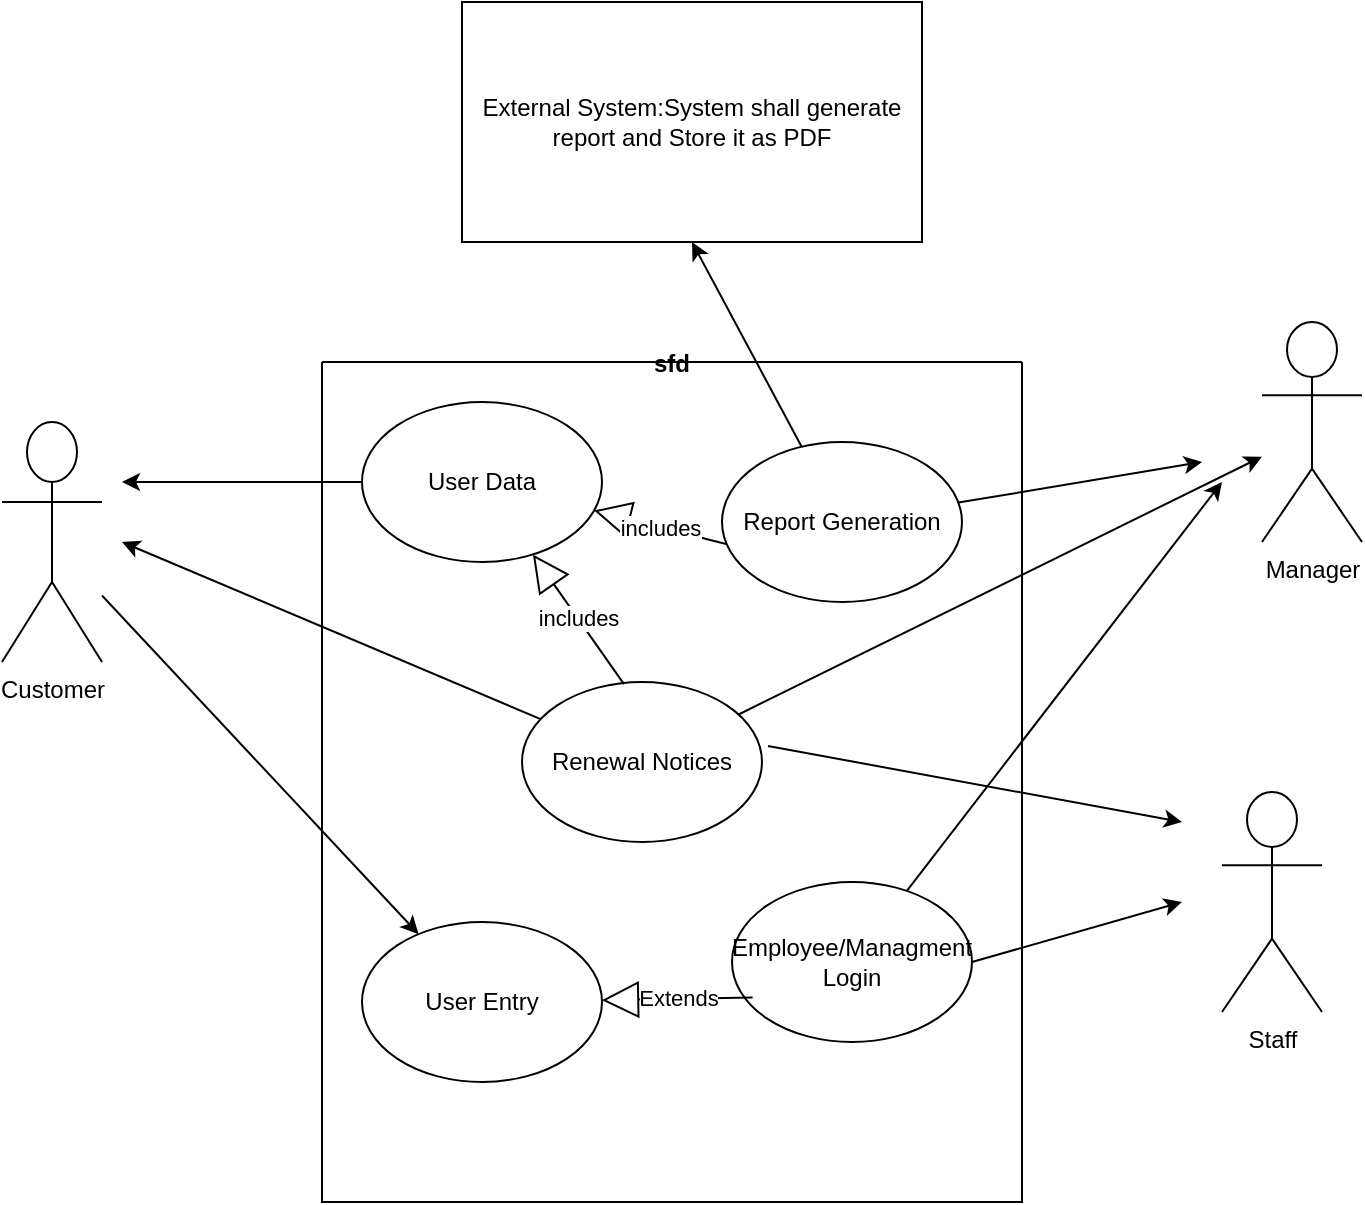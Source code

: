 <mxfile version="24.7.17">
  <diagram name="Page-1" id="7kA1Z9RY8ocN02tBjlup">
    <mxGraphModel grid="1" page="1" gridSize="10" guides="1" tooltips="1" connect="1" arrows="1" fold="1" pageScale="1" pageWidth="850" pageHeight="1100" math="0" shadow="0">
      <root>
        <mxCell id="0" />
        <mxCell id="1" parent="0" />
        <mxCell id="jJj7NHn2h6nLaNaEoLyQ-1" value="Customer" style="shape=umlActor;verticalLabelPosition=bottom;verticalAlign=top;html=1;outlineConnect=0;" vertex="1" parent="1">
          <mxGeometry x="60" y="310" width="50" height="120" as="geometry" />
        </mxCell>
        <mxCell id="jJj7NHn2h6nLaNaEoLyQ-3" value="Staff" style="shape=umlActor;verticalLabelPosition=bottom;verticalAlign=top;html=1;outlineConnect=0;" vertex="1" parent="1">
          <mxGeometry x="670" y="495" width="50" height="110" as="geometry" />
        </mxCell>
        <mxCell id="jJj7NHn2h6nLaNaEoLyQ-9" value="Manager" style="shape=umlActor;verticalLabelPosition=bottom;verticalAlign=top;html=1;outlineConnect=0;" vertex="1" parent="1">
          <mxGeometry x="690" y="260" width="50" height="110" as="geometry" />
        </mxCell>
        <mxCell id="jJj7NHn2h6nLaNaEoLyQ-10" value="sfd" style="swimlane;startSize=0;" vertex="1" parent="1">
          <mxGeometry x="220" y="280" width="350" height="420" as="geometry" />
        </mxCell>
        <mxCell id="jJj7NHn2h6nLaNaEoLyQ-11" value="User Entry" style="ellipse;whiteSpace=wrap;html=1;" vertex="1" parent="jJj7NHn2h6nLaNaEoLyQ-10">
          <mxGeometry x="20" y="280" width="120" height="80" as="geometry" />
        </mxCell>
        <mxCell id="jJj7NHn2h6nLaNaEoLyQ-15" value="Report Generation" style="ellipse;whiteSpace=wrap;html=1;" vertex="1" parent="jJj7NHn2h6nLaNaEoLyQ-10">
          <mxGeometry x="200" y="40" width="120" height="80" as="geometry" />
        </mxCell>
        <mxCell id="c1uhdflXvuUJkHFy6K_j-6" style="edgeStyle=orthogonalEdgeStyle;rounded=0;orthogonalLoop=1;jettySize=auto;html=1;exitX=0;exitY=0.5;exitDx=0;exitDy=0;" edge="1" parent="jJj7NHn2h6nLaNaEoLyQ-10" source="jJj7NHn2h6nLaNaEoLyQ-16">
          <mxGeometry relative="1" as="geometry">
            <mxPoint x="-100" y="60" as="targetPoint" />
          </mxGeometry>
        </mxCell>
        <mxCell id="jJj7NHn2h6nLaNaEoLyQ-16" value="User Data" style="ellipse;whiteSpace=wrap;html=1;" vertex="1" parent="jJj7NHn2h6nLaNaEoLyQ-10">
          <mxGeometry x="20" y="20" width="120" height="80" as="geometry" />
        </mxCell>
        <mxCell id="jJj7NHn2h6nLaNaEoLyQ-17" value="Employee/Managment Login" style="ellipse;whiteSpace=wrap;html=1;" vertex="1" parent="jJj7NHn2h6nLaNaEoLyQ-10">
          <mxGeometry x="205" y="260" width="120" height="80" as="geometry" />
        </mxCell>
        <mxCell id="jJj7NHn2h6nLaNaEoLyQ-26" value="" style="endArrow=classic;html=1;rounded=0;" edge="1" parent="jJj7NHn2h6nLaNaEoLyQ-10" source="jJj7NHn2h6nLaNaEoLyQ-17">
          <mxGeometry width="50" height="50" relative="1" as="geometry">
            <mxPoint x="300" y="240" as="sourcePoint" />
            <mxPoint x="450" y="60" as="targetPoint" />
          </mxGeometry>
        </mxCell>
        <mxCell id="jJj7NHn2h6nLaNaEoLyQ-28" value="" style="endArrow=classic;html=1;rounded=0;exitX=1;exitY=0.5;exitDx=0;exitDy=0;" edge="1" parent="jJj7NHn2h6nLaNaEoLyQ-10" source="jJj7NHn2h6nLaNaEoLyQ-17">
          <mxGeometry width="50" height="50" relative="1" as="geometry">
            <mxPoint x="340" y="280" as="sourcePoint" />
            <mxPoint x="430" y="270" as="targetPoint" />
          </mxGeometry>
        </mxCell>
        <mxCell id="jJj7NHn2h6nLaNaEoLyQ-18" value="Renewal Notices" style="ellipse;whiteSpace=wrap;html=1;" vertex="1" parent="jJj7NHn2h6nLaNaEoLyQ-10">
          <mxGeometry x="100" y="160" width="120" height="80" as="geometry" />
        </mxCell>
        <mxCell id="jJj7NHn2h6nLaNaEoLyQ-32" value="Extends" style="endArrow=block;endSize=16;endFill=0;html=1;rounded=0;exitX=0.086;exitY=0.722;exitDx=0;exitDy=0;exitPerimeter=0;" edge="1" parent="jJj7NHn2h6nLaNaEoLyQ-10" source="jJj7NHn2h6nLaNaEoLyQ-17" target="jJj7NHn2h6nLaNaEoLyQ-11">
          <mxGeometry width="160" relative="1" as="geometry">
            <mxPoint x="220" y="300" as="sourcePoint" />
            <mxPoint x="380" y="300" as="targetPoint" />
          </mxGeometry>
        </mxCell>
        <mxCell id="jJj7NHn2h6nLaNaEoLyQ-34" value="includes" style="endArrow=block;endSize=16;endFill=0;html=1;rounded=0;exitX=0.425;exitY=0.013;exitDx=0;exitDy=0;exitPerimeter=0;" edge="1" parent="jJj7NHn2h6nLaNaEoLyQ-10" source="jJj7NHn2h6nLaNaEoLyQ-18" target="jJj7NHn2h6nLaNaEoLyQ-16">
          <mxGeometry x="0.018" width="160" relative="1" as="geometry">
            <mxPoint x="80" y="180" as="sourcePoint" />
            <mxPoint x="240" y="180" as="targetPoint" />
            <mxPoint as="offset" />
          </mxGeometry>
        </mxCell>
        <mxCell id="jJj7NHn2h6nLaNaEoLyQ-36" value="includes" style="endArrow=block;endSize=16;endFill=0;html=1;rounded=0;exitX=0.017;exitY=0.638;exitDx=0;exitDy=0;exitPerimeter=0;" edge="1" parent="jJj7NHn2h6nLaNaEoLyQ-10" source="jJj7NHn2h6nLaNaEoLyQ-15" target="jJj7NHn2h6nLaNaEoLyQ-16">
          <mxGeometry x="0.018" width="160" relative="1" as="geometry">
            <mxPoint x="243.32" y="86.52" as="sourcePoint" />
            <mxPoint x="150" y="160" as="targetPoint" />
            <mxPoint as="offset" />
          </mxGeometry>
        </mxCell>
        <mxCell id="TRWAmadJRtu-afegL7Aq-2" value="" style="endArrow=classic;html=1;rounded=0;exitX=1.025;exitY=0.4;exitDx=0;exitDy=0;exitPerimeter=0;" edge="1" parent="jJj7NHn2h6nLaNaEoLyQ-10" source="jJj7NHn2h6nLaNaEoLyQ-18">
          <mxGeometry width="50" height="50" relative="1" as="geometry">
            <mxPoint x="302" y="274" as="sourcePoint" />
            <mxPoint x="430" y="230" as="targetPoint" />
          </mxGeometry>
        </mxCell>
        <mxCell id="jJj7NHn2h6nLaNaEoLyQ-14" value="External System:System shall generate report and Store it as PDF" style="rounded=0;whiteSpace=wrap;html=1;" vertex="1" parent="1">
          <mxGeometry x="290" y="100" width="230" height="120" as="geometry" />
        </mxCell>
        <mxCell id="jJj7NHn2h6nLaNaEoLyQ-24" value="" style="endArrow=classic;html=1;rounded=0;" edge="1" parent="1" source="jJj7NHn2h6nLaNaEoLyQ-15">
          <mxGeometry width="50" height="50" relative="1" as="geometry">
            <mxPoint x="610" y="380" as="sourcePoint" />
            <mxPoint x="660" y="330" as="targetPoint" />
          </mxGeometry>
        </mxCell>
        <mxCell id="jJj7NHn2h6nLaNaEoLyQ-25" value="" style="endArrow=classic;html=1;rounded=0;entryX=0.5;entryY=1;entryDx=0;entryDy=0;" edge="1" parent="1" source="jJj7NHn2h6nLaNaEoLyQ-15" target="jJj7NHn2h6nLaNaEoLyQ-14">
          <mxGeometry width="50" height="50" relative="1" as="geometry">
            <mxPoint x="300" y="340" as="sourcePoint" />
            <mxPoint x="350" y="290" as="targetPoint" />
          </mxGeometry>
        </mxCell>
        <mxCell id="jJj7NHn2h6nLaNaEoLyQ-31" value="" style="endArrow=classic;html=1;rounded=0;" edge="1" parent="1" source="jJj7NHn2h6nLaNaEoLyQ-18">
          <mxGeometry width="50" height="50" relative="1" as="geometry">
            <mxPoint x="310" y="280" as="sourcePoint" />
            <mxPoint x="120" y="370" as="targetPoint" />
          </mxGeometry>
        </mxCell>
        <mxCell id="jJj7NHn2h6nLaNaEoLyQ-33" value="" style="endArrow=classic;html=1;rounded=0;" edge="1" parent="1" target="jJj7NHn2h6nLaNaEoLyQ-11" source="jJj7NHn2h6nLaNaEoLyQ-1">
          <mxGeometry width="50" height="50" relative="1" as="geometry">
            <mxPoint x="130" y="350" as="sourcePoint" />
            <mxPoint x="300" y="230" as="targetPoint" />
          </mxGeometry>
        </mxCell>
        <mxCell id="c1uhdflXvuUJkHFy6K_j-1" value="" style="endArrow=classic;html=1;rounded=0;" edge="1" parent="1" source="jJj7NHn2h6nLaNaEoLyQ-18" target="jJj7NHn2h6nLaNaEoLyQ-9">
          <mxGeometry width="50" height="50" relative="1" as="geometry">
            <mxPoint x="670" y="330" as="sourcePoint" />
            <mxPoint x="400" y="460" as="targetPoint" />
          </mxGeometry>
        </mxCell>
      </root>
    </mxGraphModel>
  </diagram>
</mxfile>
